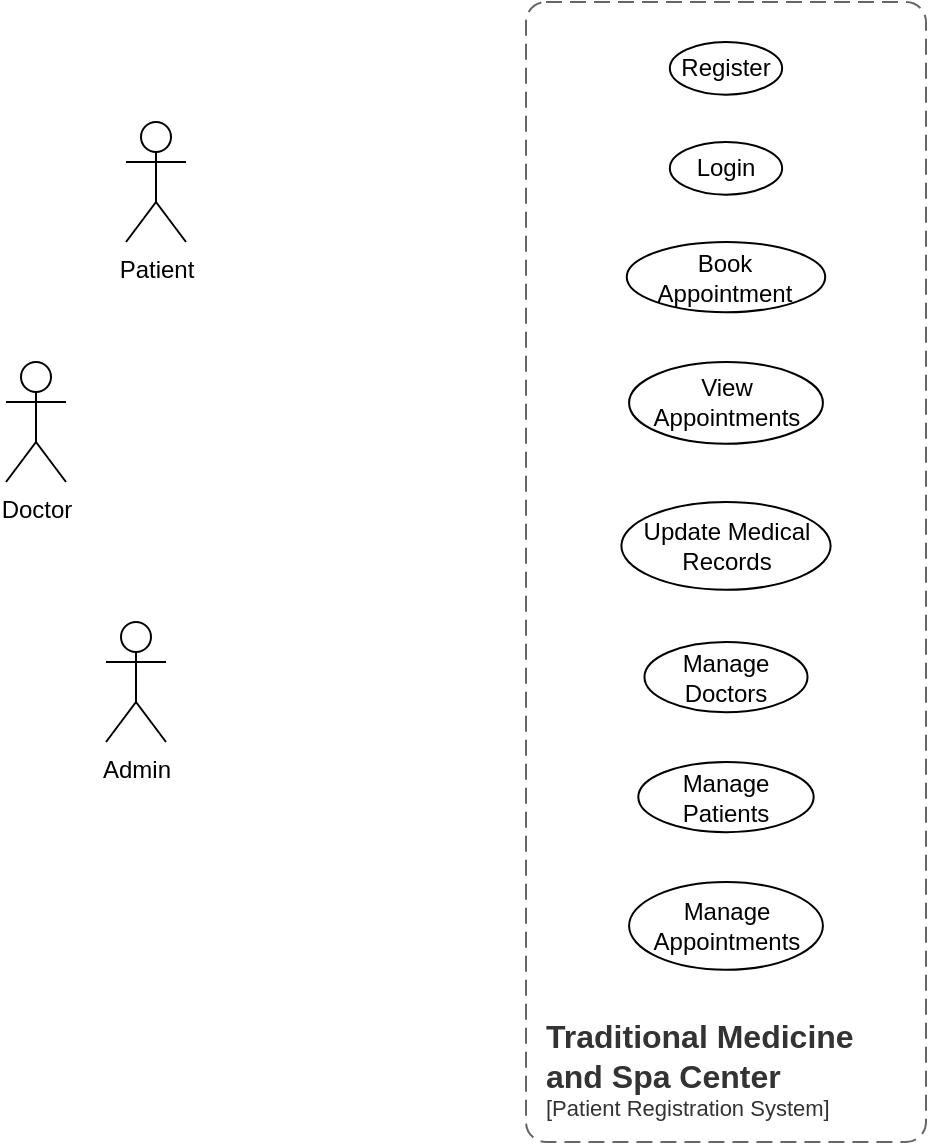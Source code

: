 <mxfile version="24.5.4" type="github">
  <diagram name="Page-1" id="gKBzrEuFlncbepJpEGy0">
    <mxGraphModel dx="999" dy="577" grid="1" gridSize="10" guides="1" tooltips="1" connect="1" arrows="1" fold="1" page="1" pageScale="1" pageWidth="827" pageHeight="1169" math="0" shadow="0">
      <root>
        <mxCell id="0" />
        <mxCell id="1" parent="0" />
        <mxCell id="wtpSRlOE1VbihlLfXaCM-1" value="Doctor" style="shape=umlActor;verticalLabelPosition=bottom;verticalAlign=top;html=1;outlineConnect=0;" vertex="1" parent="1">
          <mxGeometry x="60" y="220" width="30" height="60" as="geometry" />
        </mxCell>
        <mxCell id="wtpSRlOE1VbihlLfXaCM-3" value="Admin" style="shape=umlActor;verticalLabelPosition=bottom;verticalAlign=top;html=1;outlineConnect=0;" vertex="1" parent="1">
          <mxGeometry x="110" y="350" width="30" height="60" as="geometry" />
        </mxCell>
        <mxCell id="wtpSRlOE1VbihlLfXaCM-4" value="Patient" style="shape=umlActor;verticalLabelPosition=bottom;verticalAlign=top;html=1;outlineConnect=0;" vertex="1" parent="1">
          <mxGeometry x="120" y="100" width="30" height="60" as="geometry" />
        </mxCell>
        <object placeholders="1" c4Name="Traditional Medicine and Spa Center" c4Type="TraditionalMedicineandSpaCenter" c4Application="Patient Registration System" label="&lt;font style=&quot;font-size: 16px&quot;&gt;&lt;b&gt;&lt;div style=&quot;text-align: left&quot;&gt;%c4Name%&lt;/div&gt;&lt;/b&gt;&lt;/font&gt;&lt;div style=&quot;text-align: left&quot;&gt;[%c4Application%]&lt;/div&gt;" id="wtpSRlOE1VbihlLfXaCM-15">
          <mxCell style="rounded=1;fontSize=11;whiteSpace=wrap;html=1;dashed=1;arcSize=20;fillColor=none;strokeColor=#666666;fontColor=#333333;labelBackgroundColor=none;align=left;verticalAlign=bottom;labelBorderColor=none;spacingTop=0;spacing=10;dashPattern=8 4;metaEdit=1;rotatable=0;perimeter=rectanglePerimeter;noLabel=0;labelPadding=0;allowArrows=0;connectable=0;expand=0;recursiveResize=0;editable=1;pointerEvents=0;absoluteArcSize=1;points=[[0.25,0,0],[0.5,0,0],[0.75,0,0],[1,0.25,0],[1,0.5,0],[1,0.75,0],[0.75,1,0],[0.5,1,0],[0.25,1,0],[0,0.75,0],[0,0.5,0],[0,0.25,0]];container=0;" vertex="1" parent="1">
            <mxGeometry x="320" y="40" width="200" height="570" as="geometry" />
          </mxCell>
        </object>
        <mxCell id="wtpSRlOE1VbihlLfXaCM-17" value="Register" style="ellipse;whiteSpace=wrap;html=1;container=0;" vertex="1" parent="1">
          <mxGeometry x="391.92" y="60" width="56.15" height="26.32" as="geometry" />
        </mxCell>
        <mxCell id="wtpSRlOE1VbihlLfXaCM-18" value="Manage Appointments" style="ellipse;whiteSpace=wrap;html=1;container=0;" vertex="1" parent="1">
          <mxGeometry x="371.54" y="480" width="96.92" height="43.86" as="geometry" />
        </mxCell>
        <mxCell id="wtpSRlOE1VbihlLfXaCM-19" value="Book Appointment" style="ellipse;whiteSpace=wrap;html=1;container=0;" vertex="1" parent="1">
          <mxGeometry x="370.38" y="160" width="99.23" height="35.09" as="geometry" />
        </mxCell>
        <mxCell id="wtpSRlOE1VbihlLfXaCM-20" value="Update Medical Records" style="ellipse;whiteSpace=wrap;html=1;container=0;" vertex="1" parent="1">
          <mxGeometry x="367.69" y="290" width="104.62" height="43.86" as="geometry" />
        </mxCell>
        <mxCell id="wtpSRlOE1VbihlLfXaCM-21" value="Manage Doctors" style="ellipse;whiteSpace=wrap;html=1;container=0;" vertex="1" parent="1">
          <mxGeometry x="379.23" y="360" width="81.54" height="35.09" as="geometry" />
        </mxCell>
        <mxCell id="wtpSRlOE1VbihlLfXaCM-22" value="Manage Patients" style="ellipse;whiteSpace=wrap;html=1;container=0;" vertex="1" parent="1">
          <mxGeometry x="376.15" y="420" width="87.69" height="35.09" as="geometry" />
        </mxCell>
        <mxCell id="wtpSRlOE1VbihlLfXaCM-23" value="Login" style="ellipse;whiteSpace=wrap;html=1;container=0;" vertex="1" parent="1">
          <mxGeometry x="391.92" y="110" width="56.15" height="26.32" as="geometry" />
        </mxCell>
        <mxCell id="wtpSRlOE1VbihlLfXaCM-24" value="View Appointments" style="ellipse;whiteSpace=wrap;html=1;container=0;" vertex="1" parent="1">
          <mxGeometry x="371.54" y="220" width="96.92" height="40.88" as="geometry" />
        </mxCell>
      </root>
    </mxGraphModel>
  </diagram>
</mxfile>
